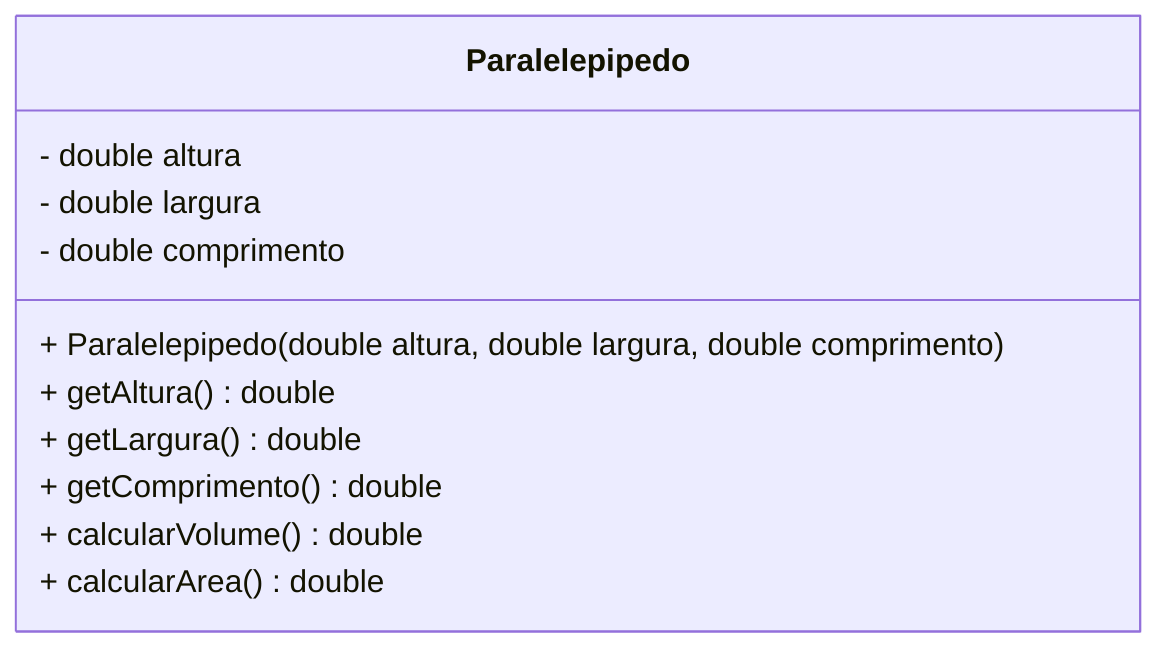 classDiagram
    class Paralelepipedo {
        - double altura
        - double largura
        - double comprimento
        + Paralelepipedo(double altura, double largura, double comprimento)
        + getAltura() double
        + getLargura() double
        + getComprimento() double
        + calcularVolume() double
        + calcularArea() double
    }